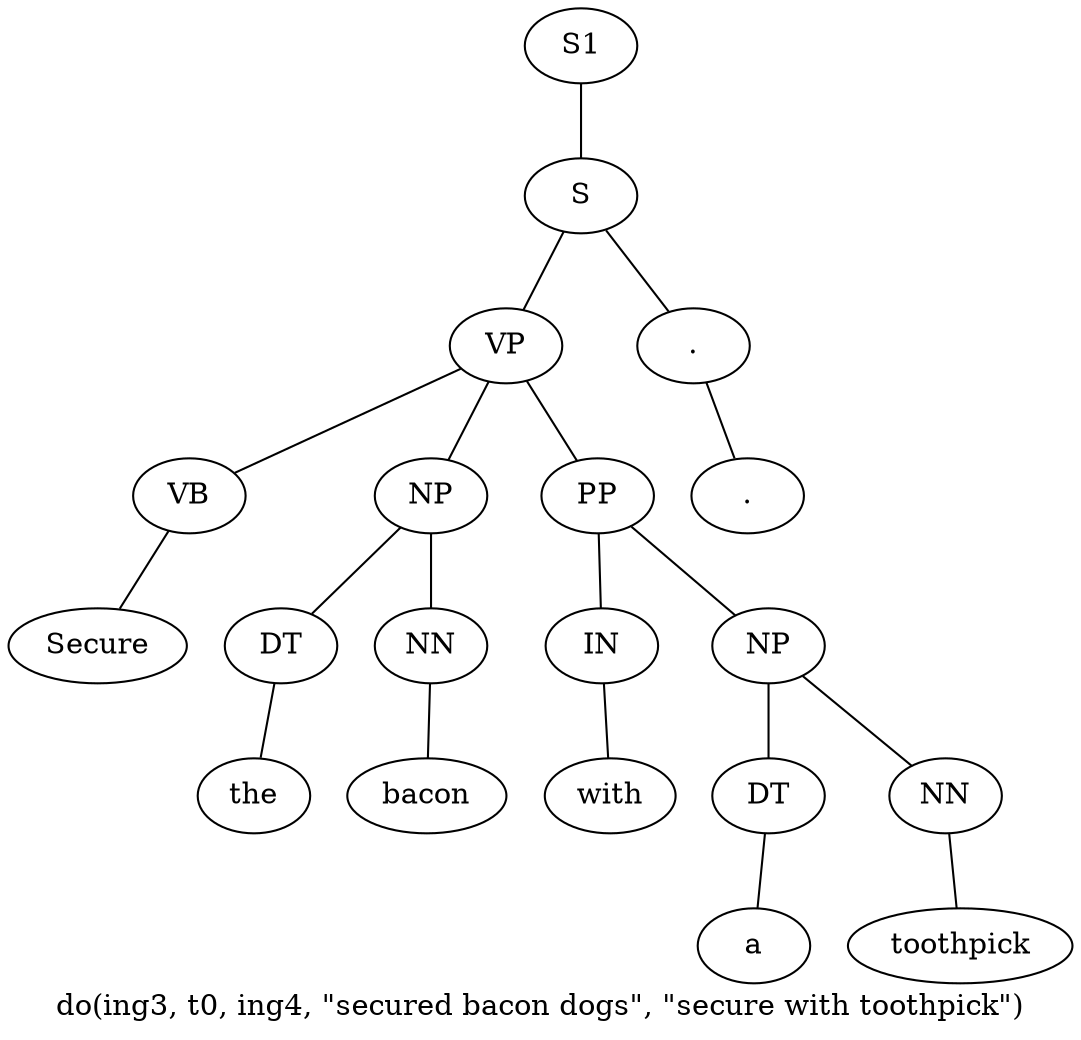 graph SyntaxGraph {
	label = "do(ing3, t0, ing4, \"secured bacon dogs\", \"secure with toothpick\")";
	Node0 [label="S1"];
	Node1 [label="S"];
	Node2 [label="VP"];
	Node3 [label="VB"];
	Node4 [label="Secure"];
	Node5 [label="NP"];
	Node6 [label="DT"];
	Node7 [label="the"];
	Node8 [label="NN"];
	Node9 [label="bacon"];
	Node10 [label="PP"];
	Node11 [label="IN"];
	Node12 [label="with"];
	Node13 [label="NP"];
	Node14 [label="DT"];
	Node15 [label="a"];
	Node16 [label="NN"];
	Node17 [label="toothpick"];
	Node18 [label="."];
	Node19 [label="."];

	Node0 -- Node1;
	Node1 -- Node2;
	Node1 -- Node18;
	Node2 -- Node3;
	Node2 -- Node5;
	Node2 -- Node10;
	Node3 -- Node4;
	Node5 -- Node6;
	Node5 -- Node8;
	Node6 -- Node7;
	Node8 -- Node9;
	Node10 -- Node11;
	Node10 -- Node13;
	Node11 -- Node12;
	Node13 -- Node14;
	Node13 -- Node16;
	Node14 -- Node15;
	Node16 -- Node17;
	Node18 -- Node19;
}